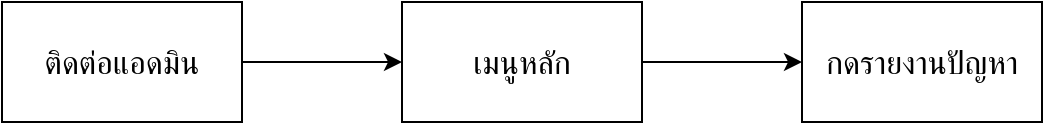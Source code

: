 <mxfile version="20.1.1" type="device"><diagram id="RkA-kKuzSKQk6ydNmlO4" name="Page-1"><mxGraphModel dx="1259" dy="672" grid="1" gridSize="10" guides="1" tooltips="1" connect="1" arrows="1" fold="1" page="1" pageScale="1" pageWidth="850" pageHeight="1100" math="0" shadow="0"><root><mxCell id="0"/><mxCell id="1" parent="0"/><mxCell id="QnVq0fzi0Ase4rPYhpy3-3" value="" style="edgeStyle=orthogonalEdgeStyle;rounded=0;orthogonalLoop=1;jettySize=auto;html=1;fontSize=16;" parent="1" source="QnVq0fzi0Ase4rPYhpy3-1" target="QnVq0fzi0Ase4rPYhpy3-2" edge="1"><mxGeometry relative="1" as="geometry"/></mxCell><mxCell id="QnVq0fzi0Ase4rPYhpy3-1" value="&lt;font style=&quot;font-size: 16px;&quot;&gt;ติดต่อแอดมิน&lt;/font&gt;" style="rounded=0;whiteSpace=wrap;html=1;" parent="1" vertex="1"><mxGeometry x="30" y="120" width="120" height="60" as="geometry"/></mxCell><mxCell id="QnVq0fzi0Ase4rPYhpy3-5" value="" style="edgeStyle=orthogonalEdgeStyle;rounded=0;orthogonalLoop=1;jettySize=auto;html=1;fontSize=16;" parent="1" source="QnVq0fzi0Ase4rPYhpy3-2" target="QnVq0fzi0Ase4rPYhpy3-4" edge="1"><mxGeometry relative="1" as="geometry"/></mxCell><mxCell id="QnVq0fzi0Ase4rPYhpy3-2" value="&lt;font style=&quot;font-size: 16px;&quot;&gt;เมนูหลัก&lt;/font&gt;" style="rounded=0;whiteSpace=wrap;html=1;" parent="1" vertex="1"><mxGeometry x="230" y="120" width="120" height="60" as="geometry"/></mxCell><mxCell id="QnVq0fzi0Ase4rPYhpy3-4" value="&lt;span style=&quot;font-size: 16px;&quot;&gt;กดรายงานปัญหา&lt;/span&gt;" style="rounded=0;whiteSpace=wrap;html=1;" parent="1" vertex="1"><mxGeometry x="430" y="120" width="120" height="60" as="geometry"/></mxCell></root></mxGraphModel></diagram></mxfile>